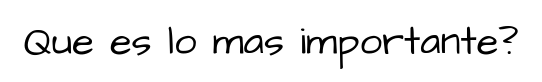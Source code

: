 <mxfile version="23.1.2" type="github">
  <diagram name="Page-1" id="winqlkn_U89adft8VP9H">
    <mxGraphModel dx="585" dy="350" grid="1" gridSize="10" guides="1" tooltips="1" connect="1" arrows="1" fold="1" page="1" pageScale="1" pageWidth="8000" pageHeight="8000" math="0" shadow="0">
      <root>
        <mxCell id="0" />
        <mxCell id="1" parent="0" />
        <mxCell id="7jg8bUdcHDsgYx_aLxOw-1" value="Que es lo mas importante?" style="text;html=1;align=center;verticalAlign=middle;resizable=0;points=[];autosize=1;strokeColor=none;fillColor=none;fontFamily=Architects Daughter;fontSource=https%3A%2F%2Ffonts.googleapis.com%2Fcss%3Ffamily%3DArchitects%2BDaughter;fontSize=20;" vertex="1" parent="1">
          <mxGeometry x="335" y="323" width="270" height="40" as="geometry" />
        </mxCell>
      </root>
    </mxGraphModel>
  </diagram>
</mxfile>
